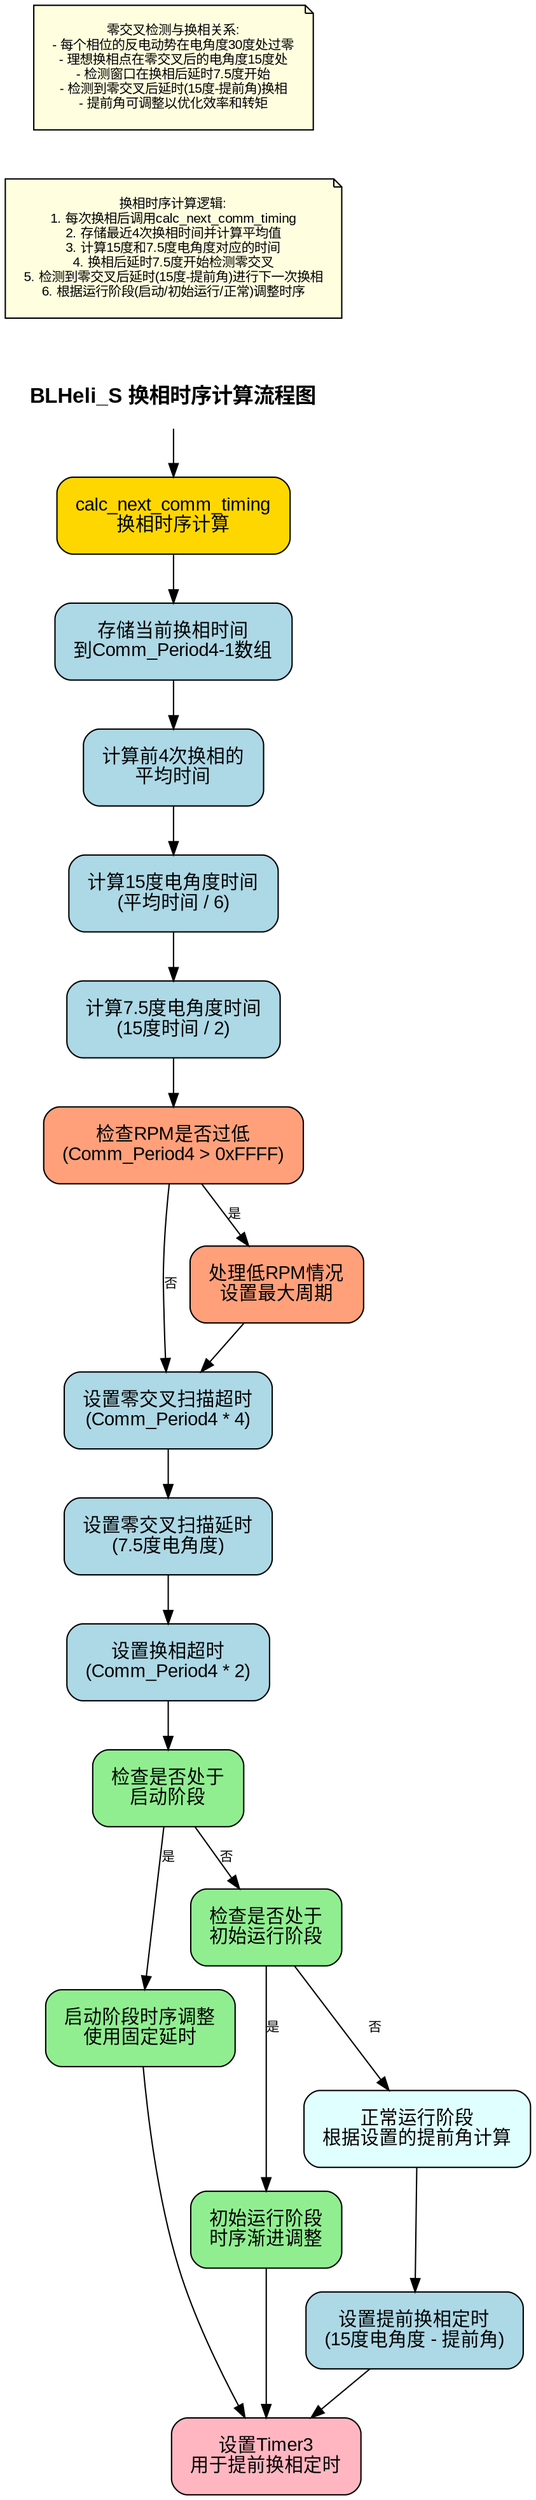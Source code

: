 digraph timing_flow {
    // 图形设置
    rankdir=TB;
    node [shape=box, style="rounded,filled", fillcolor=lightblue, fontname="Arial", margin=0.2];
    edge [fontname="Arial", fontsize=10];
    
    // 标题
    title [shape=none, fillcolor=none, label="BLHeli_S 换相时序计算流程图", fontsize=16, fontname="Arial Bold"];
    
    // 主要节点
    calc_next_comm_timing [label="calc_next_comm_timing\n换相时序计算", fillcolor=gold];
    
    // 计算过程节点
    store_comm_time [label="存储当前换相时间\n到Comm_Period4-1数组"];
    calc_avg_comm_time [label="计算前4次换相的\n平均时间"];
    calc_degrees_15 [label="计算15度电角度时间\n(平均时间 / 6)"];
    calc_degrees_7_5 [label="计算7.5度电角度时间\n(15度时间 / 2)"];
    
    // 定时器设置节点
    set_zc_scan_timeout [label="设置零交叉扫描超时\n(Comm_Period4 * 4)"];
    set_zc_scan_delay [label="设置零交叉扫描延时\n(7.5度电角度)"];
    set_comm_timeout [label="设置换相超时\n(Comm_Period4 * 2)"];
    set_advance_timing [label="设置提前换相定时\n(15度电角度 - 提前角)"];
    
    // 特殊情况处理节点
    check_rpm_too_low [label="检查RPM是否过低\n(Comm_Period4 > 0xFFFF)", fillcolor=lightsalmon];
    handle_low_rpm [label="处理低RPM情况\n设置最大周期", fillcolor=lightsalmon];
    
    // 启动阶段处理
    check_startup_phase [label="检查是否处于\n启动阶段", fillcolor=lightgreen];
    startup_timing_adjust [label="启动阶段时序调整\n使用固定延时", fillcolor=lightgreen];
    
    // 初始运行阶段处理
    check_initial_run_phase [label="检查是否处于\n初始运行阶段", fillcolor=lightgreen];
    initial_run_timing_adjust [label="初始运行阶段\n时序渐进调整", fillcolor=lightgreen];
    
    // 正常运行阶段处理
    normal_run_timing [label="正常运行阶段\n根据设置的提前角计算", fillcolor=lightcyan];
    
    // 设置Timer3
    set_timer3 [label="设置Timer3\n用于提前换相定时", fillcolor=lightpink];
    
    // 流程连接
    title -> calc_next_comm_timing;
    
    calc_next_comm_timing -> store_comm_time;
    store_comm_time -> calc_avg_comm_time;
    calc_avg_comm_time -> calc_degrees_15;
    calc_degrees_15 -> calc_degrees_7_5;
    
    calc_degrees_7_5 -> check_rpm_too_low;
    check_rpm_too_low -> handle_low_rpm [label="是"];
    check_rpm_too_low -> set_zc_scan_timeout [label="否"];
    handle_low_rpm -> set_zc_scan_timeout;
    
    set_zc_scan_timeout -> set_zc_scan_delay;
    set_zc_scan_delay -> set_comm_timeout;
    
    set_comm_timeout -> check_startup_phase;
    check_startup_phase -> startup_timing_adjust [label="是"];
    check_startup_phase -> check_initial_run_phase [label="否"];
    
    startup_timing_adjust -> set_timer3;
    
    check_initial_run_phase -> initial_run_timing_adjust [label="是"];
    check_initial_run_phase -> normal_run_timing [label="否"];
    
    initial_run_timing_adjust -> set_timer3;
    normal_run_timing -> set_advance_timing;
    set_advance_timing -> set_timer3;
    
    // 添加说明节点
    explanation [shape=note, fillcolor=lightyellow, label="换相时序计算逻辑:\n1. 每次换相后调用calc_next_comm_timing\n2. 存储最近4次换相时间并计算平均值\n3. 计算15度和7.5度电角度对应的时间\n4. 换相后延时7.5度开始检测零交叉\n5. 检测到零交叉后延时(15度-提前角)进行下一次换相\n6. 根据运行阶段(启动/初始运行/正常)调整时序", fontsize=10];
    
    explanation -> title [style=invis];
    
    // 添加零交叉检测和换相关系说明
    zc_comm_relation [shape=note, fillcolor=lightyellow, label="零交叉检测与换相关系:\n- 每个相位的反电动势在电角度30度处过零\n- 理想换相点在零交叉后的电角度15度处\n- 检测窗口在换相后延时7.5度开始\n- 检测到零交叉后延时(15度-提前角)换相\n- 提前角可调整以优化效率和转矩", fontsize=10];
    
    zc_comm_relation -> explanation [style=invis];
}
